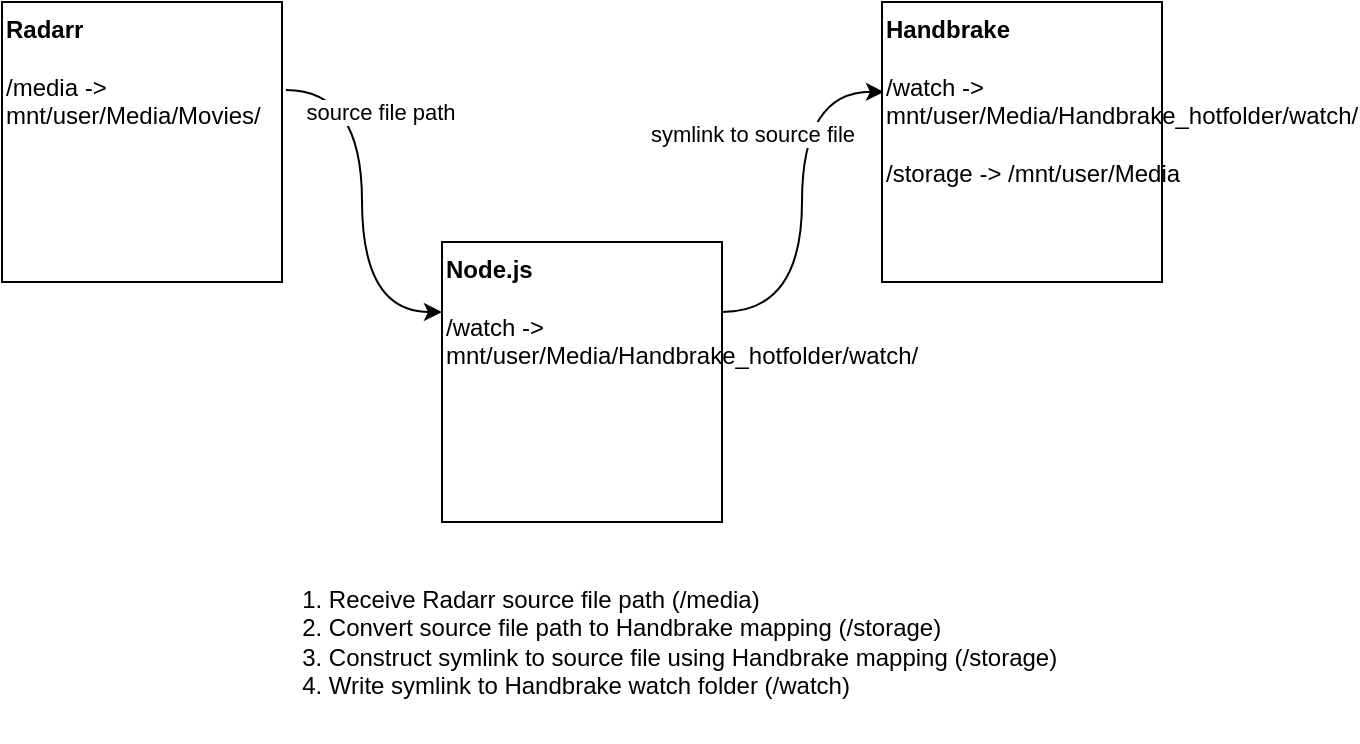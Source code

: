 <mxfile version="20.2.8" type="github">
  <diagram id="kZtPU7Hmq_8cMO_7oV8p" name="Page-1">
    <mxGraphModel dx="1139" dy="589" grid="1" gridSize="10" guides="1" tooltips="1" connect="1" arrows="1" fold="1" page="1" pageScale="1" pageWidth="850" pageHeight="1100" math="0" shadow="0">
      <root>
        <mxCell id="0" />
        <mxCell id="1" parent="0" />
        <mxCell id="UAZxKlSuEchCdSORoiPl-10" style="edgeStyle=orthogonalEdgeStyle;curved=1;rounded=0;orthogonalLoop=1;jettySize=auto;html=1;exitX=1;exitY=0.25;exitDx=0;exitDy=0;entryX=0.007;entryY=0.321;entryDx=0;entryDy=0;entryPerimeter=0;" edge="1" parent="1" source="UAZxKlSuEchCdSORoiPl-1" target="UAZxKlSuEchCdSORoiPl-2">
          <mxGeometry relative="1" as="geometry" />
        </mxCell>
        <mxCell id="UAZxKlSuEchCdSORoiPl-11" value="symlink to source file" style="edgeLabel;html=1;align=center;verticalAlign=middle;resizable=0;points=[];" vertex="1" connectable="0" parent="UAZxKlSuEchCdSORoiPl-10">
          <mxGeometry x="0.356" y="-6" relative="1" as="geometry">
            <mxPoint x="-31" as="offset" />
          </mxGeometry>
        </mxCell>
        <mxCell id="UAZxKlSuEchCdSORoiPl-1" value="&lt;div&gt;&lt;b&gt;Node.js&lt;/b&gt;&lt;/div&gt;&lt;div&gt;&lt;b&gt;&lt;br&gt;&lt;/b&gt;&lt;/div&gt;&lt;div&gt;&lt;span style=&quot;height: 152px;&quot; class=&quot;docker_readmore readmore-js-section readmore-js-expanded&quot;&gt;/watch -&amp;gt; mnt/user/Media/Handbrake_hotfolder/watch/&lt;/span&gt;&lt;/div&gt;" style="whiteSpace=wrap;html=1;aspect=fixed;align=left;verticalAlign=top;" vertex="1" parent="1">
          <mxGeometry x="410" y="340" width="140" height="140" as="geometry" />
        </mxCell>
        <mxCell id="UAZxKlSuEchCdSORoiPl-2" value="&lt;div&gt;&lt;b&gt;Handbrake&lt;br&gt;&lt;/b&gt;&lt;/div&gt;&lt;div&gt;&lt;b&gt;&lt;br&gt;&lt;/b&gt;&lt;/div&gt;&lt;div&gt;&lt;span style=&quot;height: 152px;&quot; class=&quot;docker_readmore readmore-js-section readmore-js-expanded&quot;&gt;/watch -&amp;gt; mnt/user/Media/Handbrake_hotfolder/watch/&lt;/span&gt;&lt;/div&gt;&lt;div&gt;&lt;span style=&quot;height: 152px;&quot; class=&quot;docker_readmore readmore-js-section readmore-js-expanded&quot;&gt;&lt;br&gt;&lt;/span&gt;&lt;/div&gt;&lt;div&gt;&lt;span style=&quot;height: 152px;&quot; class=&quot;docker_readmore readmore-js-section readmore-js-expanded&quot;&gt;/storage -&amp;gt; /mnt/user/Media&lt;/span&gt;&lt;span style=&quot;height: 152px;&quot; class=&quot;docker_readmore readmore-js-section readmore-js-expanded&quot;&gt;&lt;/span&gt;&lt;/div&gt;" style="whiteSpace=wrap;html=1;aspect=fixed;align=left;verticalAlign=top;" vertex="1" parent="1">
          <mxGeometry x="630" y="220" width="140" height="140" as="geometry" />
        </mxCell>
        <mxCell id="UAZxKlSuEchCdSORoiPl-5" style="edgeStyle=orthogonalEdgeStyle;curved=1;rounded=0;orthogonalLoop=1;jettySize=auto;html=1;entryX=0;entryY=0.25;entryDx=0;entryDy=0;exitX=1.014;exitY=0.314;exitDx=0;exitDy=0;exitPerimeter=0;" edge="1" parent="1" source="UAZxKlSuEchCdSORoiPl-4" target="UAZxKlSuEchCdSORoiPl-1">
          <mxGeometry relative="1" as="geometry" />
        </mxCell>
        <mxCell id="UAZxKlSuEchCdSORoiPl-9" value="source file path" style="edgeLabel;html=1;align=center;verticalAlign=middle;resizable=0;points=[];" vertex="1" connectable="0" parent="UAZxKlSuEchCdSORoiPl-5">
          <mxGeometry x="-0.488" y="9" relative="1" as="geometry">
            <mxPoint as="offset" />
          </mxGeometry>
        </mxCell>
        <mxCell id="UAZxKlSuEchCdSORoiPl-4" value="&lt;div&gt;&lt;b&gt;Radarr&lt;br&gt;&lt;/b&gt;&lt;/div&gt;&lt;div&gt;&lt;b&gt;&lt;br&gt;&lt;/b&gt;&lt;/div&gt;&lt;div&gt;&lt;span style=&quot;height: 190px;&quot; class=&quot;docker_readmore readmore-js-section readmore-js-expanded&quot;&gt;/media -&amp;gt; mnt/user/Media/Movies/&lt;/span&gt;&lt;/div&gt;" style="whiteSpace=wrap;html=1;aspect=fixed;align=left;verticalAlign=top;" vertex="1" parent="1">
          <mxGeometry x="190" y="220" width="140" height="140" as="geometry" />
        </mxCell>
        <mxCell id="UAZxKlSuEchCdSORoiPl-8" value="&lt;div align=&quot;left&quot;&gt;&lt;ol&gt;&lt;li&gt;Receive Radarr source file path (/media)&lt;br&gt;&lt;/li&gt;&lt;li&gt;&lt;div&gt;Convert source file path to Handbrake mapping (/storage)&lt;/div&gt;&lt;/li&gt;&lt;li&gt;Construct symlink to source file using Handbrake mapping (/storage)&lt;br&gt;&lt;/li&gt;&lt;li&gt;Write symlink to Handbrake watch folder (/watch)&lt;br&gt;&lt;/li&gt;&lt;/ol&gt;&lt;/div&gt;" style="text;html=1;align=center;verticalAlign=middle;resizable=0;points=[];autosize=1;strokeColor=none;fillColor=none;" vertex="1" parent="1">
          <mxGeometry x="300" y="490" width="430" height="100" as="geometry" />
        </mxCell>
      </root>
    </mxGraphModel>
  </diagram>
</mxfile>
